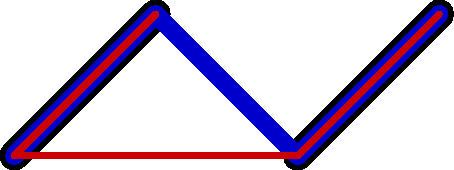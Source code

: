 size(8cm,0);

path p1=(0,0)--(1,1);
path p2=(2,0)--(3,1);

draw(p1,linewidth(5mm));
draw(p2,linewidth(5mm));
draw(p1--p2, 3mm+.8blue);
draw(reverse(p1)--p2, 1mm+.8red);
